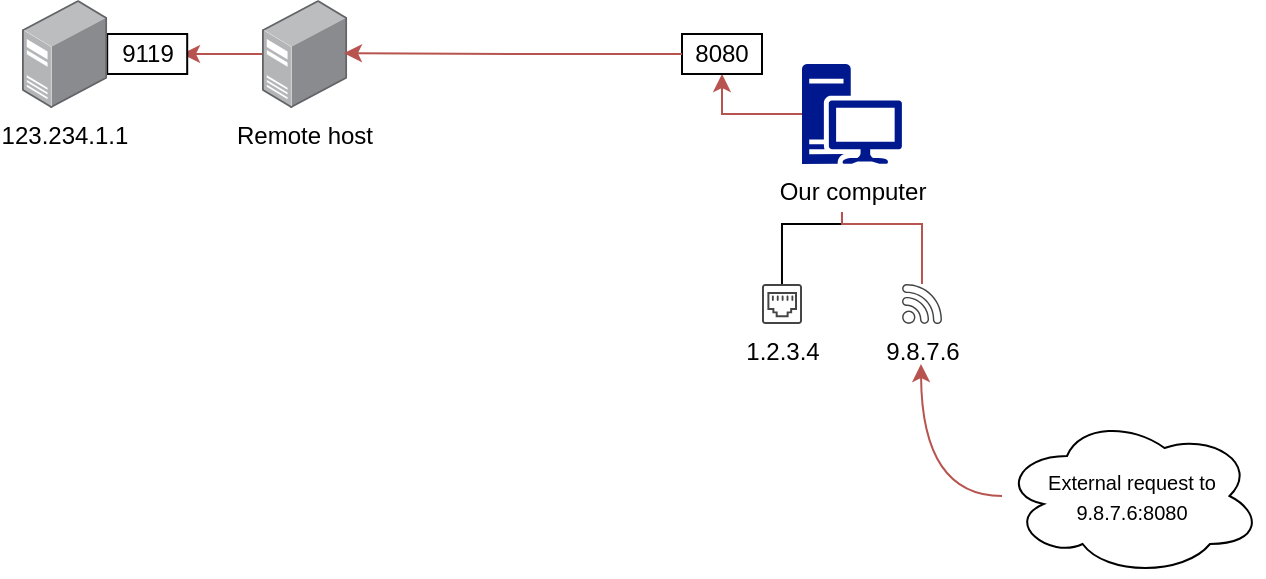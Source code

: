<mxfile version="24.7.17">
  <diagram name="Página-1" id="QtPSpRnuiM47yX5Z4GX7">
    <mxGraphModel dx="815" dy="446" grid="1" gridSize="10" guides="1" tooltips="1" connect="1" arrows="1" fold="1" page="1" pageScale="1" pageWidth="827" pageHeight="1169" math="0" shadow="0">
      <root>
        <mxCell id="0" />
        <mxCell id="1" parent="0" />
        <mxCell id="I3DeHLr4cZbW-CSdI2Du-26" style="edgeStyle=orthogonalEdgeStyle;rounded=0;orthogonalLoop=1;jettySize=auto;html=1;fillColor=#f8cecc;strokeColor=#b85450;" edge="1" parent="1" source="I3DeHLr4cZbW-CSdI2Du-4">
          <mxGeometry relative="1" as="geometry">
            <mxPoint x="250" y="575" as="targetPoint" />
          </mxGeometry>
        </mxCell>
        <mxCell id="I3DeHLr4cZbW-CSdI2Du-4" value="Remote host" style="image;points=[];aspect=fixed;html=1;align=center;shadow=0;dashed=0;image=img/lib/allied_telesis/computer_and_terminals/Server_Desktop.svg;" vertex="1" parent="1">
          <mxGeometry x="290" y="548" width="42.6" height="54" as="geometry" />
        </mxCell>
        <mxCell id="I3DeHLr4cZbW-CSdI2Du-5" value="9119" style="rounded=0;whiteSpace=wrap;html=1;" vertex="1" parent="1">
          <mxGeometry x="212.6" y="565" width="40" height="20" as="geometry" />
        </mxCell>
        <mxCell id="I3DeHLr4cZbW-CSdI2Du-11" value="123.234.1.1" style="image;points=[];aspect=fixed;html=1;align=center;shadow=0;dashed=0;image=img/lib/allied_telesis/computer_and_terminals/Server_Desktop.svg;" vertex="1" parent="1">
          <mxGeometry x="170" y="548" width="42.6" height="54" as="geometry" />
        </mxCell>
        <mxCell id="I3DeHLr4cZbW-CSdI2Du-24" style="edgeStyle=orthogonalEdgeStyle;rounded=0;orthogonalLoop=1;jettySize=auto;html=1;entryX=0.5;entryY=1;entryDx=0;entryDy=0;fillColor=#f8cecc;strokeColor=#b85450;" edge="1" parent="1" source="I3DeHLr4cZbW-CSdI2Du-14" target="I3DeHLr4cZbW-CSdI2Du-23">
          <mxGeometry relative="1" as="geometry" />
        </mxCell>
        <mxCell id="I3DeHLr4cZbW-CSdI2Du-14" value="Our computer" style="sketch=0;aspect=fixed;pointerEvents=1;shadow=0;dashed=0;html=1;strokeColor=none;labelPosition=center;verticalLabelPosition=bottom;verticalAlign=top;align=center;fillColor=#00188D;shape=mxgraph.mscae.enterprise.workstation_client" vertex="1" parent="1">
          <mxGeometry x="560.0" y="580" width="50" height="50" as="geometry" />
        </mxCell>
        <mxCell id="I3DeHLr4cZbW-CSdI2Du-15" value="9.8.7.6" style="sketch=0;pointerEvents=1;shadow=0;dashed=0;html=1;strokeColor=none;fillColor=#434445;aspect=fixed;labelPosition=center;verticalLabelPosition=bottom;verticalAlign=top;align=center;outlineConnect=0;shape=mxgraph.vvd.wi_fi;" vertex="1" parent="1">
          <mxGeometry x="610" y="690" width="20" height="20" as="geometry" />
        </mxCell>
        <mxCell id="I3DeHLr4cZbW-CSdI2Du-16" value="1.2.3.4" style="sketch=0;pointerEvents=1;shadow=0;dashed=0;html=1;strokeColor=none;fillColor=#434445;aspect=fixed;labelPosition=center;verticalLabelPosition=bottom;verticalAlign=top;align=center;outlineConnect=0;shape=mxgraph.vvd.ethernet_port;" vertex="1" parent="1">
          <mxGeometry x="540" y="690" width="20" height="20" as="geometry" />
        </mxCell>
        <mxCell id="I3DeHLr4cZbW-CSdI2Du-18" style="rounded=0;orthogonalLoop=1;jettySize=auto;html=1;strokeColor=default;endArrow=none;endFill=0;" edge="1" parent="1">
          <mxGeometry relative="1" as="geometry">
            <Array as="points">
              <mxPoint x="579.99" y="660" />
              <mxPoint x="549.99" y="660" />
            </Array>
            <mxPoint x="579.99" y="654" as="sourcePoint" />
            <mxPoint x="549.99" y="690" as="targetPoint" />
          </mxGeometry>
        </mxCell>
        <mxCell id="I3DeHLr4cZbW-CSdI2Du-19" style="edgeStyle=orthogonalEdgeStyle;rounded=0;orthogonalLoop=1;jettySize=auto;html=1;endArrow=none;endFill=0;fillColor=#f8cecc;strokeColor=#b85450;" edge="1" parent="1">
          <mxGeometry relative="1" as="geometry">
            <Array as="points">
              <mxPoint x="579.99" y="660" />
              <mxPoint x="619.99" y="660" />
            </Array>
            <mxPoint x="579.99" y="654" as="sourcePoint" />
            <mxPoint x="619.99" y="690" as="targetPoint" />
          </mxGeometry>
        </mxCell>
        <mxCell id="I3DeHLr4cZbW-CSdI2Du-20" value="&lt;font style=&quot;font-size: 10px;&quot;&gt;External request to 9.8.7.6:8080&lt;/font&gt;" style="ellipse;shape=cloud;whiteSpace=wrap;html=1;fillColor=none;" vertex="1" parent="1">
          <mxGeometry x="660" y="756" width="130" height="80" as="geometry" />
        </mxCell>
        <mxCell id="I3DeHLr4cZbW-CSdI2Du-21" style="edgeStyle=orthogonalEdgeStyle;rounded=0;orthogonalLoop=1;jettySize=auto;html=1;curved=1;fillColor=#f8cecc;strokeColor=#b85450;" edge="1" parent="1" source="I3DeHLr4cZbW-CSdI2Du-20">
          <mxGeometry relative="1" as="geometry">
            <mxPoint x="578.48" y="796" as="sourcePoint" />
            <mxPoint x="619.48" y="730" as="targetPoint" />
          </mxGeometry>
        </mxCell>
        <mxCell id="I3DeHLr4cZbW-CSdI2Du-23" value="8080" style="rounded=0;whiteSpace=wrap;html=1;" vertex="1" parent="1">
          <mxGeometry x="500" y="565" width="40" height="20" as="geometry" />
        </mxCell>
        <mxCell id="I3DeHLr4cZbW-CSdI2Du-27" style="edgeStyle=orthogonalEdgeStyle;rounded=0;orthogonalLoop=1;jettySize=auto;html=1;entryX=0.962;entryY=0.492;entryDx=0;entryDy=0;entryPerimeter=0;fillColor=#f8cecc;strokeColor=#b85450;" edge="1" parent="1" source="I3DeHLr4cZbW-CSdI2Du-23" target="I3DeHLr4cZbW-CSdI2Du-4">
          <mxGeometry relative="1" as="geometry" />
        </mxCell>
      </root>
    </mxGraphModel>
  </diagram>
</mxfile>
